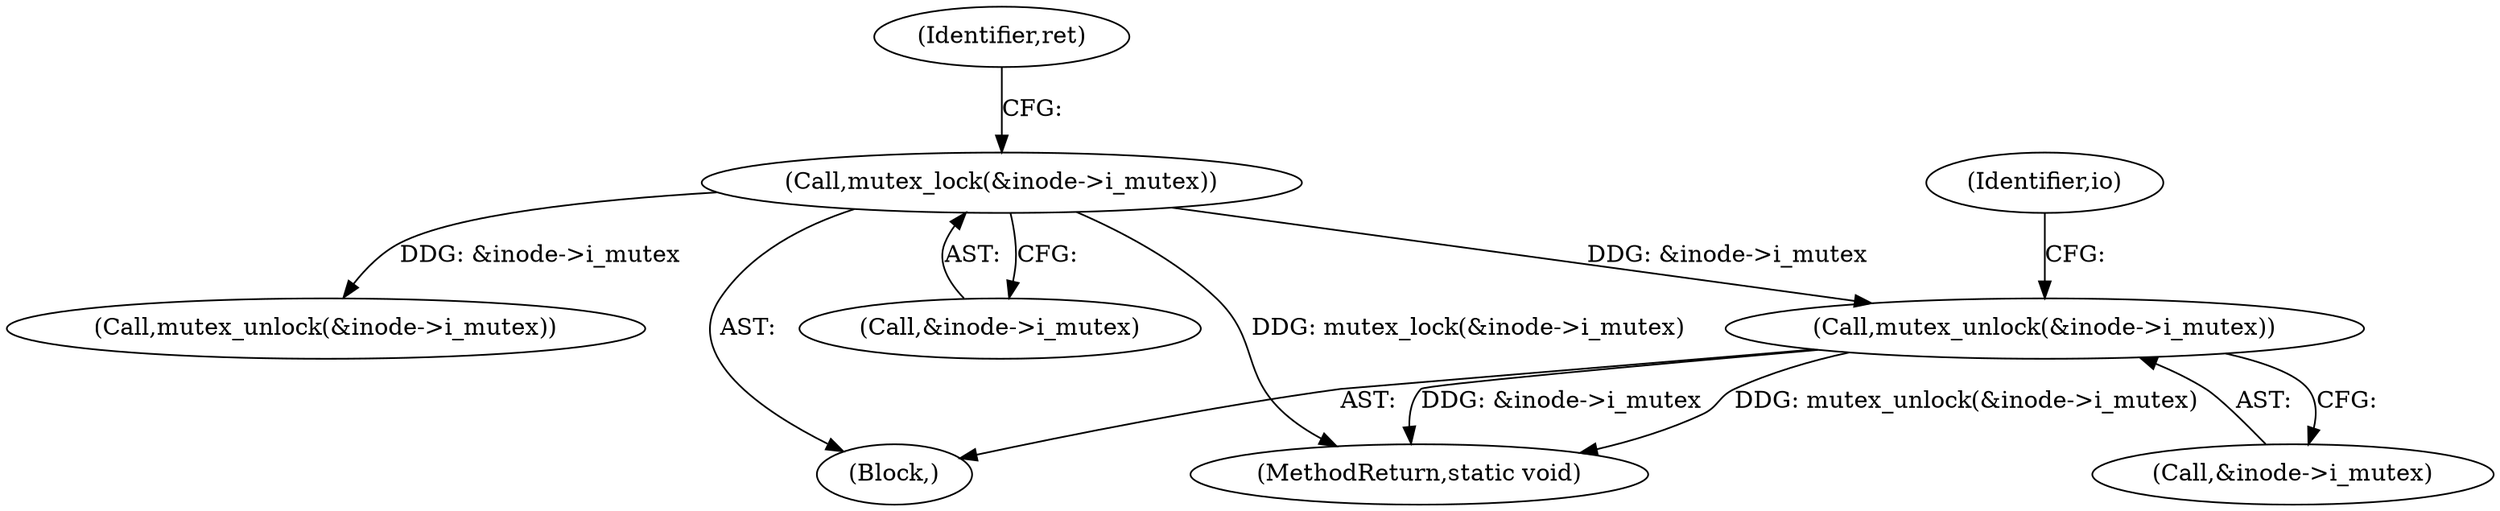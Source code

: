 digraph "0_linux_744692dc059845b2a3022119871846e74d4f6e11_5@API" {
"1000167" [label="(Call,mutex_unlock(&inode->i_mutex))"];
"1000123" [label="(Call,mutex_lock(&inode->i_mutex))"];
"1000102" [label="(Block,)"];
"1000173" [label="(Identifier,io)"];
"1000124" [label="(Call,&inode->i_mutex)"];
"1000174" [label="(MethodReturn,static void)"];
"1000137" [label="(Call,mutex_unlock(&inode->i_mutex))"];
"1000167" [label="(Call,mutex_unlock(&inode->i_mutex))"];
"1000168" [label="(Call,&inode->i_mutex)"];
"1000129" [label="(Identifier,ret)"];
"1000123" [label="(Call,mutex_lock(&inode->i_mutex))"];
"1000167" -> "1000102"  [label="AST: "];
"1000167" -> "1000168"  [label="CFG: "];
"1000168" -> "1000167"  [label="AST: "];
"1000173" -> "1000167"  [label="CFG: "];
"1000167" -> "1000174"  [label="DDG: &inode->i_mutex"];
"1000167" -> "1000174"  [label="DDG: mutex_unlock(&inode->i_mutex)"];
"1000123" -> "1000167"  [label="DDG: &inode->i_mutex"];
"1000123" -> "1000102"  [label="AST: "];
"1000123" -> "1000124"  [label="CFG: "];
"1000124" -> "1000123"  [label="AST: "];
"1000129" -> "1000123"  [label="CFG: "];
"1000123" -> "1000174"  [label="DDG: mutex_lock(&inode->i_mutex)"];
"1000123" -> "1000137"  [label="DDG: &inode->i_mutex"];
}
